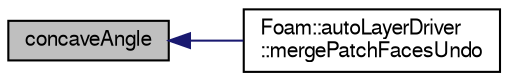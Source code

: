 digraph "concaveAngle"
{
  bgcolor="transparent";
  edge [fontname="FreeSans",fontsize="10",labelfontname="FreeSans",labelfontsize="10"];
  node [fontname="FreeSans",fontsize="10",shape=record];
  rankdir="LR";
  Node1 [label="concaveAngle",height=0.2,width=0.4,color="black", fillcolor="grey75", style="filled" fontcolor="black"];
  Node1 -> Node2 [dir="back",color="midnightblue",fontsize="10",style="solid",fontname="FreeSans"];
  Node2 [label="Foam::autoLayerDriver\l::mergePatchFacesUndo",height=0.2,width=0.4,color="black",URL="$a00075.html#a84ecedbf634ce64d783a6ebf25a2efec",tooltip="Merge patch faces on same cell. "];
}
